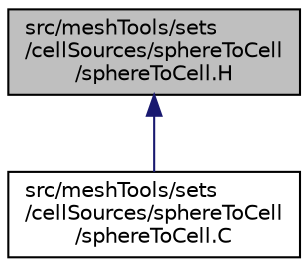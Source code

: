 digraph "src/meshTools/sets/cellSources/sphereToCell/sphereToCell.H"
{
  bgcolor="transparent";
  edge [fontname="Helvetica",fontsize="10",labelfontname="Helvetica",labelfontsize="10"];
  node [fontname="Helvetica",fontsize="10",shape=record];
  Node1 [label="src/meshTools/sets\l/cellSources/sphereToCell\l/sphereToCell.H",height=0.2,width=0.4,color="black", fillcolor="grey75", style="filled", fontcolor="black"];
  Node1 -> Node2 [dir="back",color="midnightblue",fontsize="10",style="solid",fontname="Helvetica"];
  Node2 [label="src/meshTools/sets\l/cellSources/sphereToCell\l/sphereToCell.C",height=0.2,width=0.4,color="black",URL="$a07699.html"];
}
